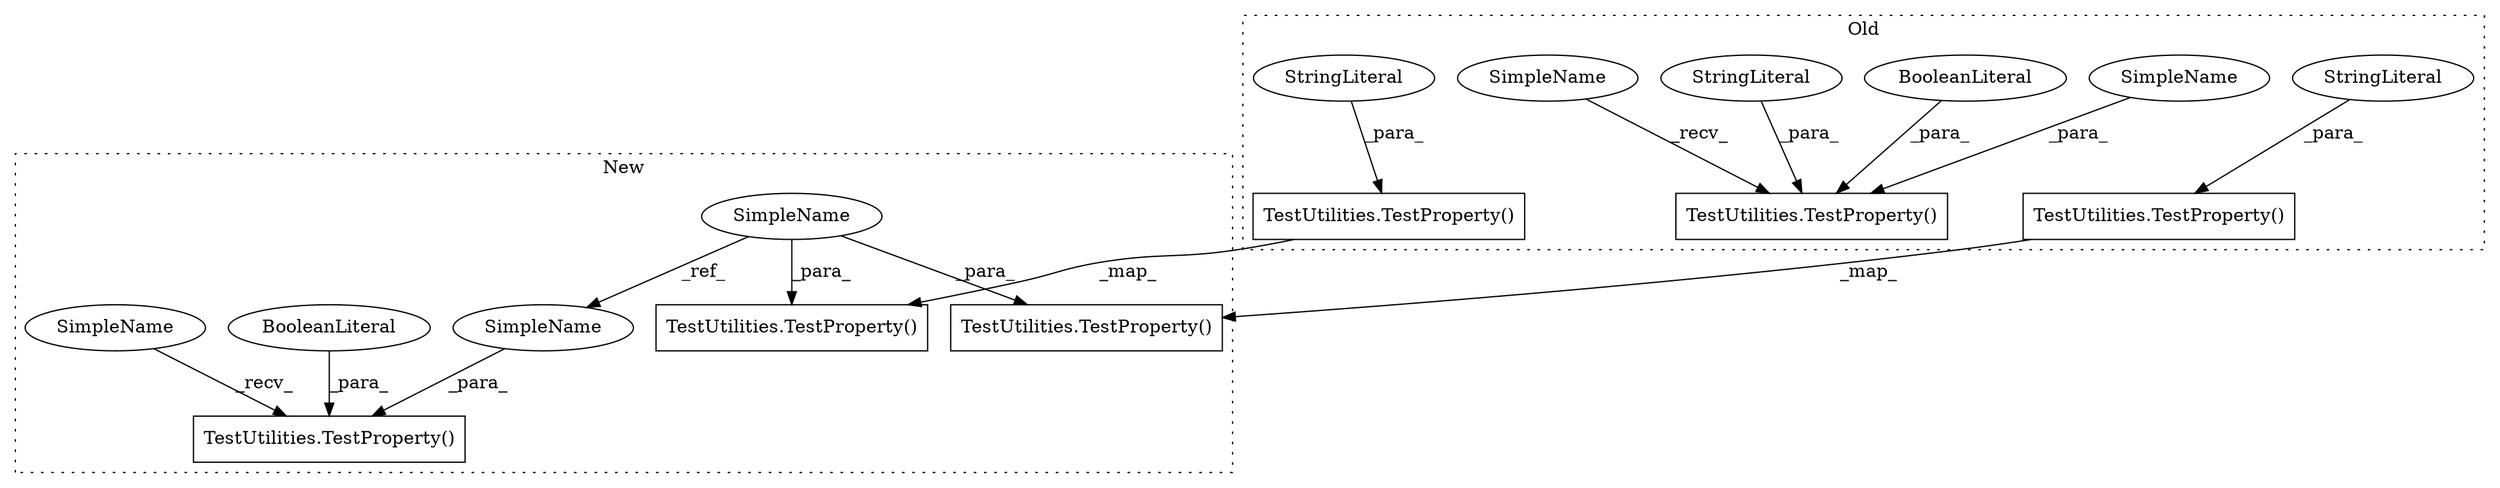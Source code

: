 digraph G {
subgraph cluster0 {
1 [label="TestUtilities.TestProperty()" a="32" s="2366,2409" l="13,1" shape="box"];
4 [label="StringLiteral" a="45" s="2385" l="12" shape="ellipse"];
6 [label="TestUtilities.TestProperty()" a="32" s="3227,3265" l="13,1" shape="box"];
7 [label="BooleanLiteral" a="9" s="3260" l="5" shape="ellipse"];
9 [label="StringLiteral" a="45" s="3246" l="12" shape="ellipse"];
10 [label="TestUtilities.TestProperty()" a="32" s="2798,2843" l="13,1" shape="box"];
12 [label="StringLiteral" a="45" s="2817" l="14" shape="ellipse"];
15 [label="SimpleName" a="42" s="3240" l="4" shape="ellipse"];
16 [label="SimpleName" a="42" s="3213" l="13" shape="ellipse"];
label = "Old";
style="dotted";
}
subgraph cluster1 {
2 [label="TestUtilities.TestProperty()" a="32" s="5105,5150" l="13,1" shape="box"];
3 [label="SimpleName" a="42" s="2012" l="4" shape="ellipse"];
5 [label="TestUtilities.TestProperty()" a="32" s="3328,3371" l="13,1" shape="box"];
8 [label="BooleanLiteral" a="9" s="3366" l="5" shape="ellipse"];
11 [label="TestUtilities.TestProperty()" a="32" s="2719,2764" l="13,1" shape="box"];
13 [label="SimpleName" a="42" s="3341" l="4" shape="ellipse"];
14 [label="SimpleName" a="42" s="3314" l="13" shape="ellipse"];
label = "New";
style="dotted";
}
1 -> 2 [label="_map_"];
3 -> 2 [label="_para_"];
3 -> 11 [label="_para_"];
3 -> 13 [label="_ref_"];
4 -> 1 [label="_para_"];
7 -> 6 [label="_para_"];
8 -> 5 [label="_para_"];
9 -> 6 [label="_para_"];
10 -> 11 [label="_map_"];
12 -> 10 [label="_para_"];
13 -> 5 [label="_para_"];
14 -> 5 [label="_recv_"];
15 -> 6 [label="_para_"];
16 -> 6 [label="_recv_"];
}
